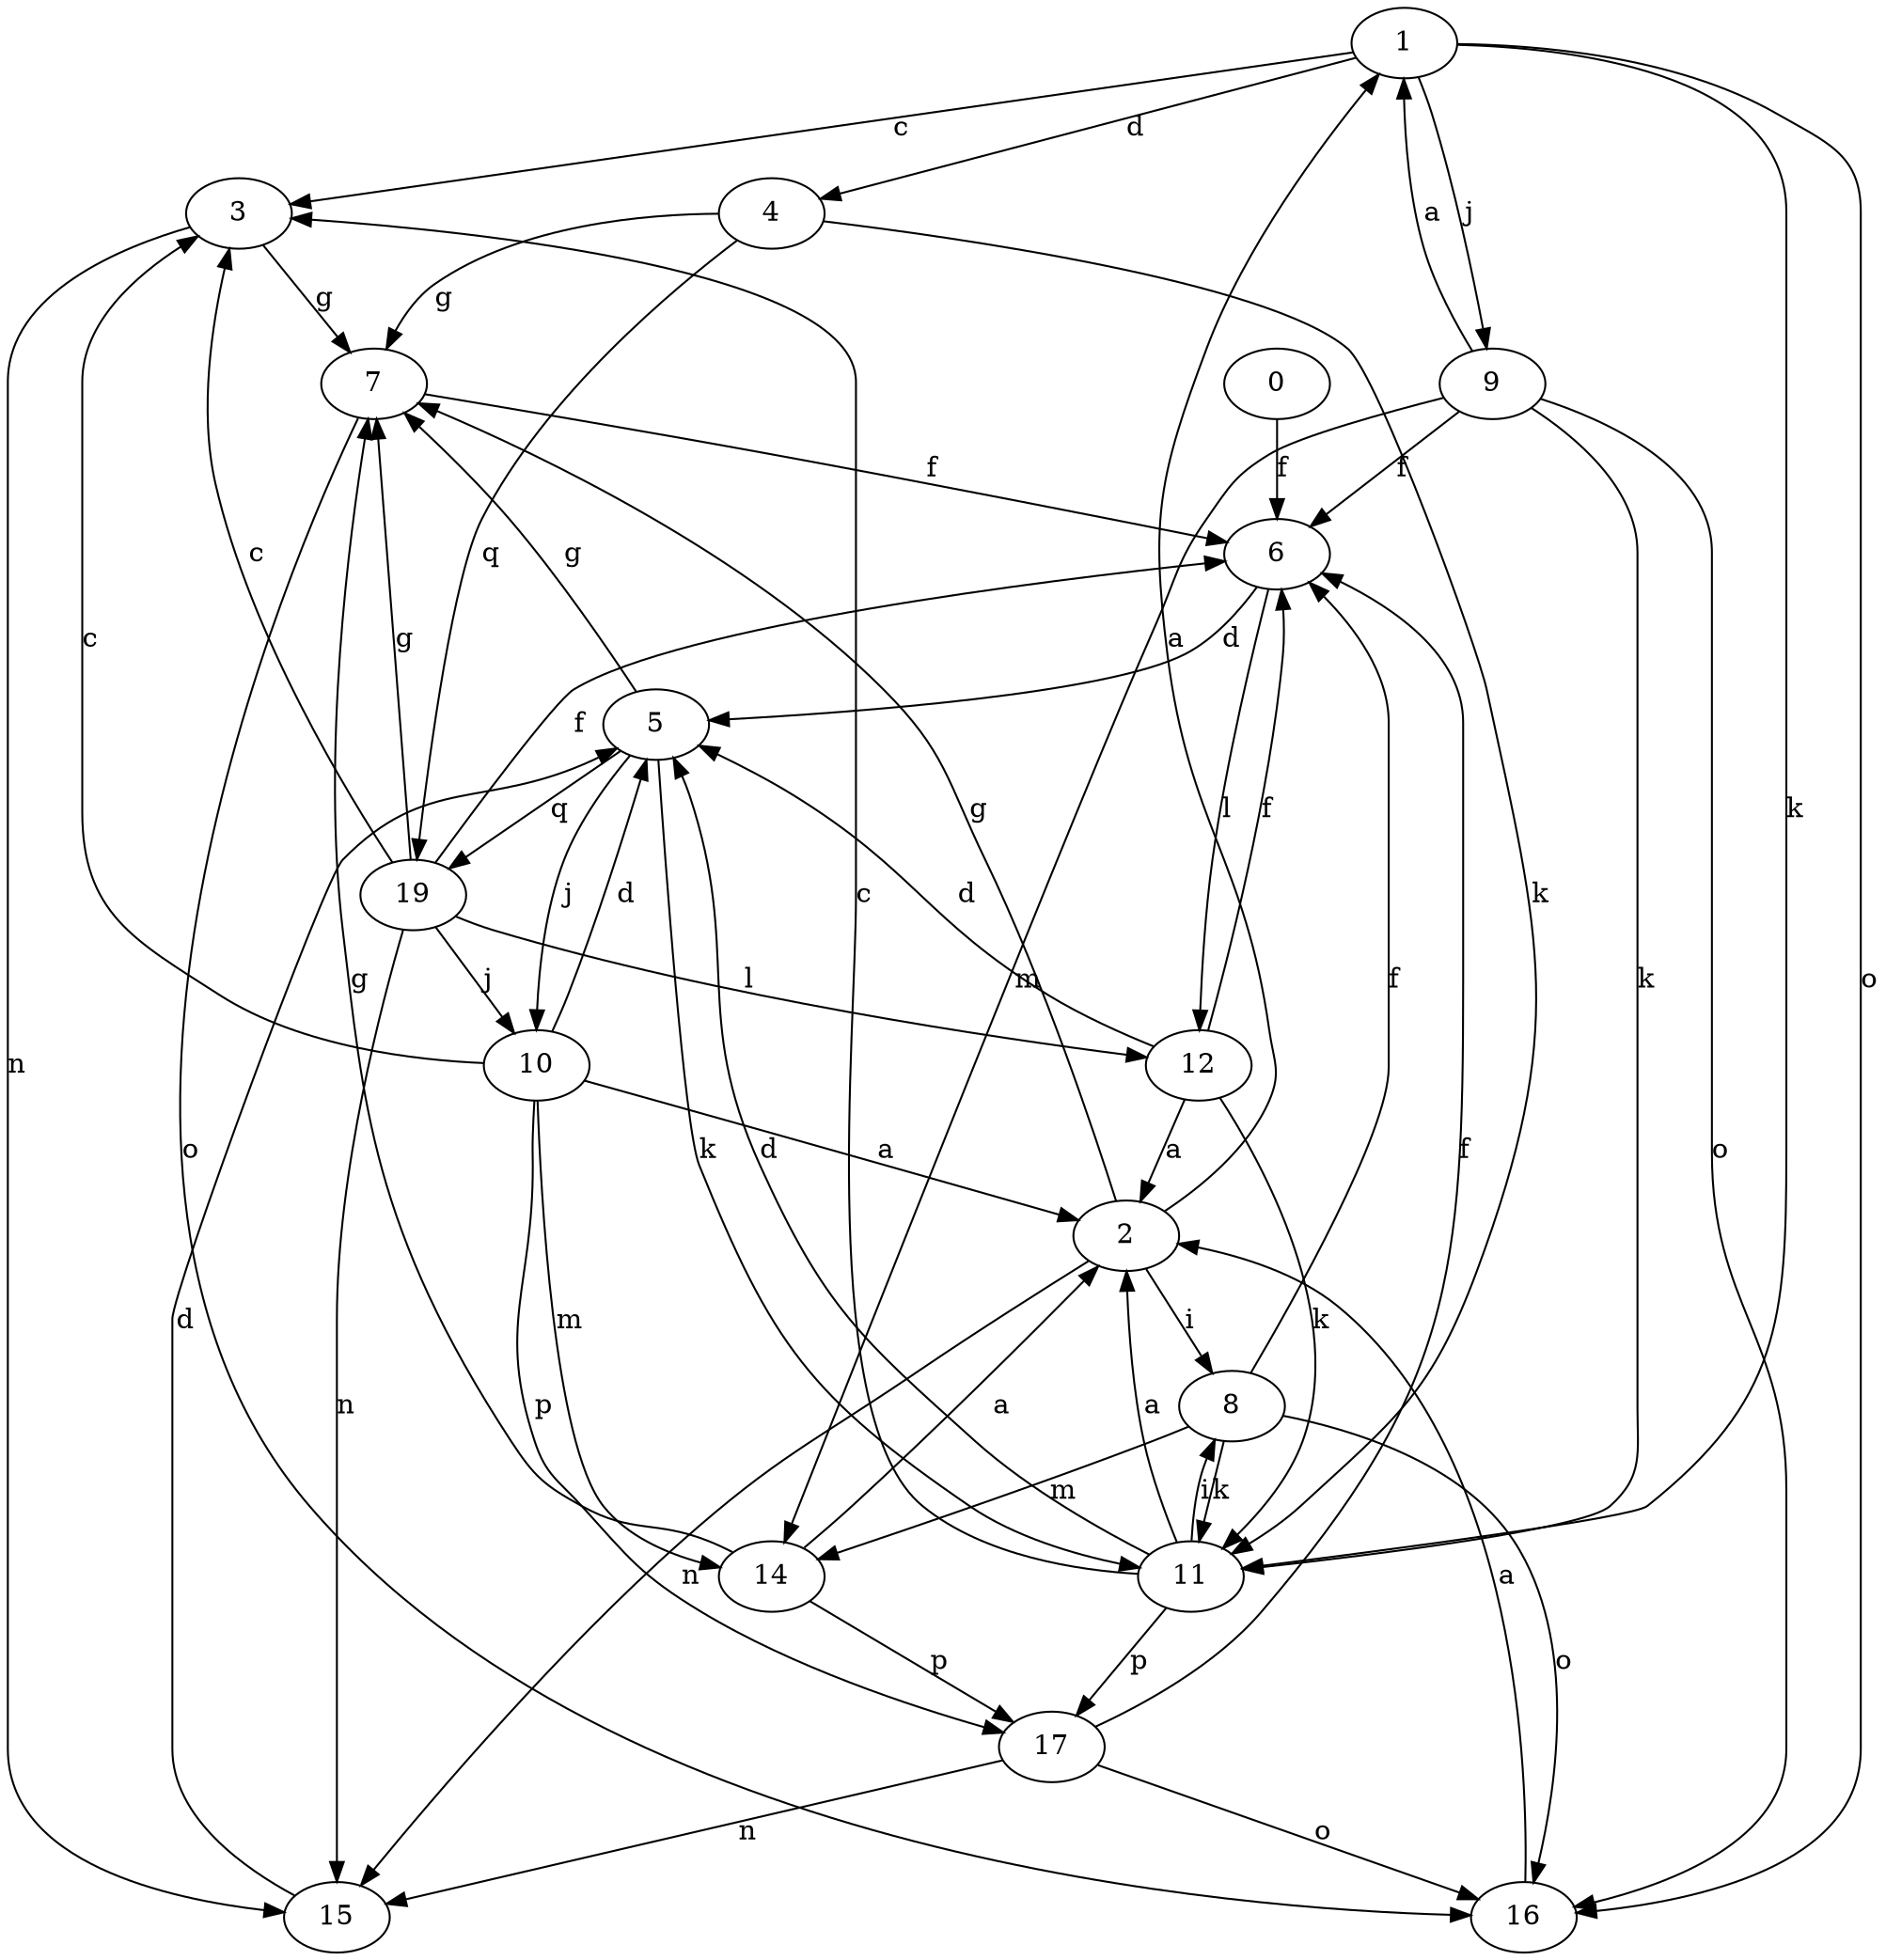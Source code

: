 strict digraph  {
1;
2;
3;
4;
5;
6;
7;
8;
9;
10;
11;
12;
0;
14;
15;
16;
17;
19;
1 -> 3  [label=c];
1 -> 4  [label=d];
1 -> 9  [label=j];
1 -> 11  [label=k];
1 -> 16  [label=o];
2 -> 1  [label=a];
2 -> 7  [label=g];
2 -> 8  [label=i];
2 -> 15  [label=n];
3 -> 7  [label=g];
3 -> 15  [label=n];
4 -> 7  [label=g];
4 -> 11  [label=k];
4 -> 19  [label=q];
5 -> 7  [label=g];
5 -> 10  [label=j];
5 -> 11  [label=k];
5 -> 19  [label=q];
6 -> 5  [label=d];
6 -> 12  [label=l];
7 -> 6  [label=f];
7 -> 16  [label=o];
8 -> 6  [label=f];
8 -> 11  [label=k];
8 -> 14  [label=m];
8 -> 16  [label=o];
9 -> 1  [label=a];
9 -> 6  [label=f];
9 -> 11  [label=k];
9 -> 14  [label=m];
9 -> 16  [label=o];
10 -> 2  [label=a];
10 -> 3  [label=c];
10 -> 5  [label=d];
10 -> 14  [label=m];
10 -> 17  [label=p];
11 -> 2  [label=a];
11 -> 3  [label=c];
11 -> 5  [label=d];
11 -> 8  [label=i];
11 -> 17  [label=p];
12 -> 2  [label=a];
12 -> 5  [label=d];
12 -> 6  [label=f];
12 -> 11  [label=k];
0 -> 6  [label=f];
14 -> 2  [label=a];
14 -> 7  [label=g];
14 -> 17  [label=p];
15 -> 5  [label=d];
16 -> 2  [label=a];
17 -> 6  [label=f];
17 -> 15  [label=n];
17 -> 16  [label=o];
19 -> 3  [label=c];
19 -> 6  [label=f];
19 -> 7  [label=g];
19 -> 10  [label=j];
19 -> 12  [label=l];
19 -> 15  [label=n];
}
